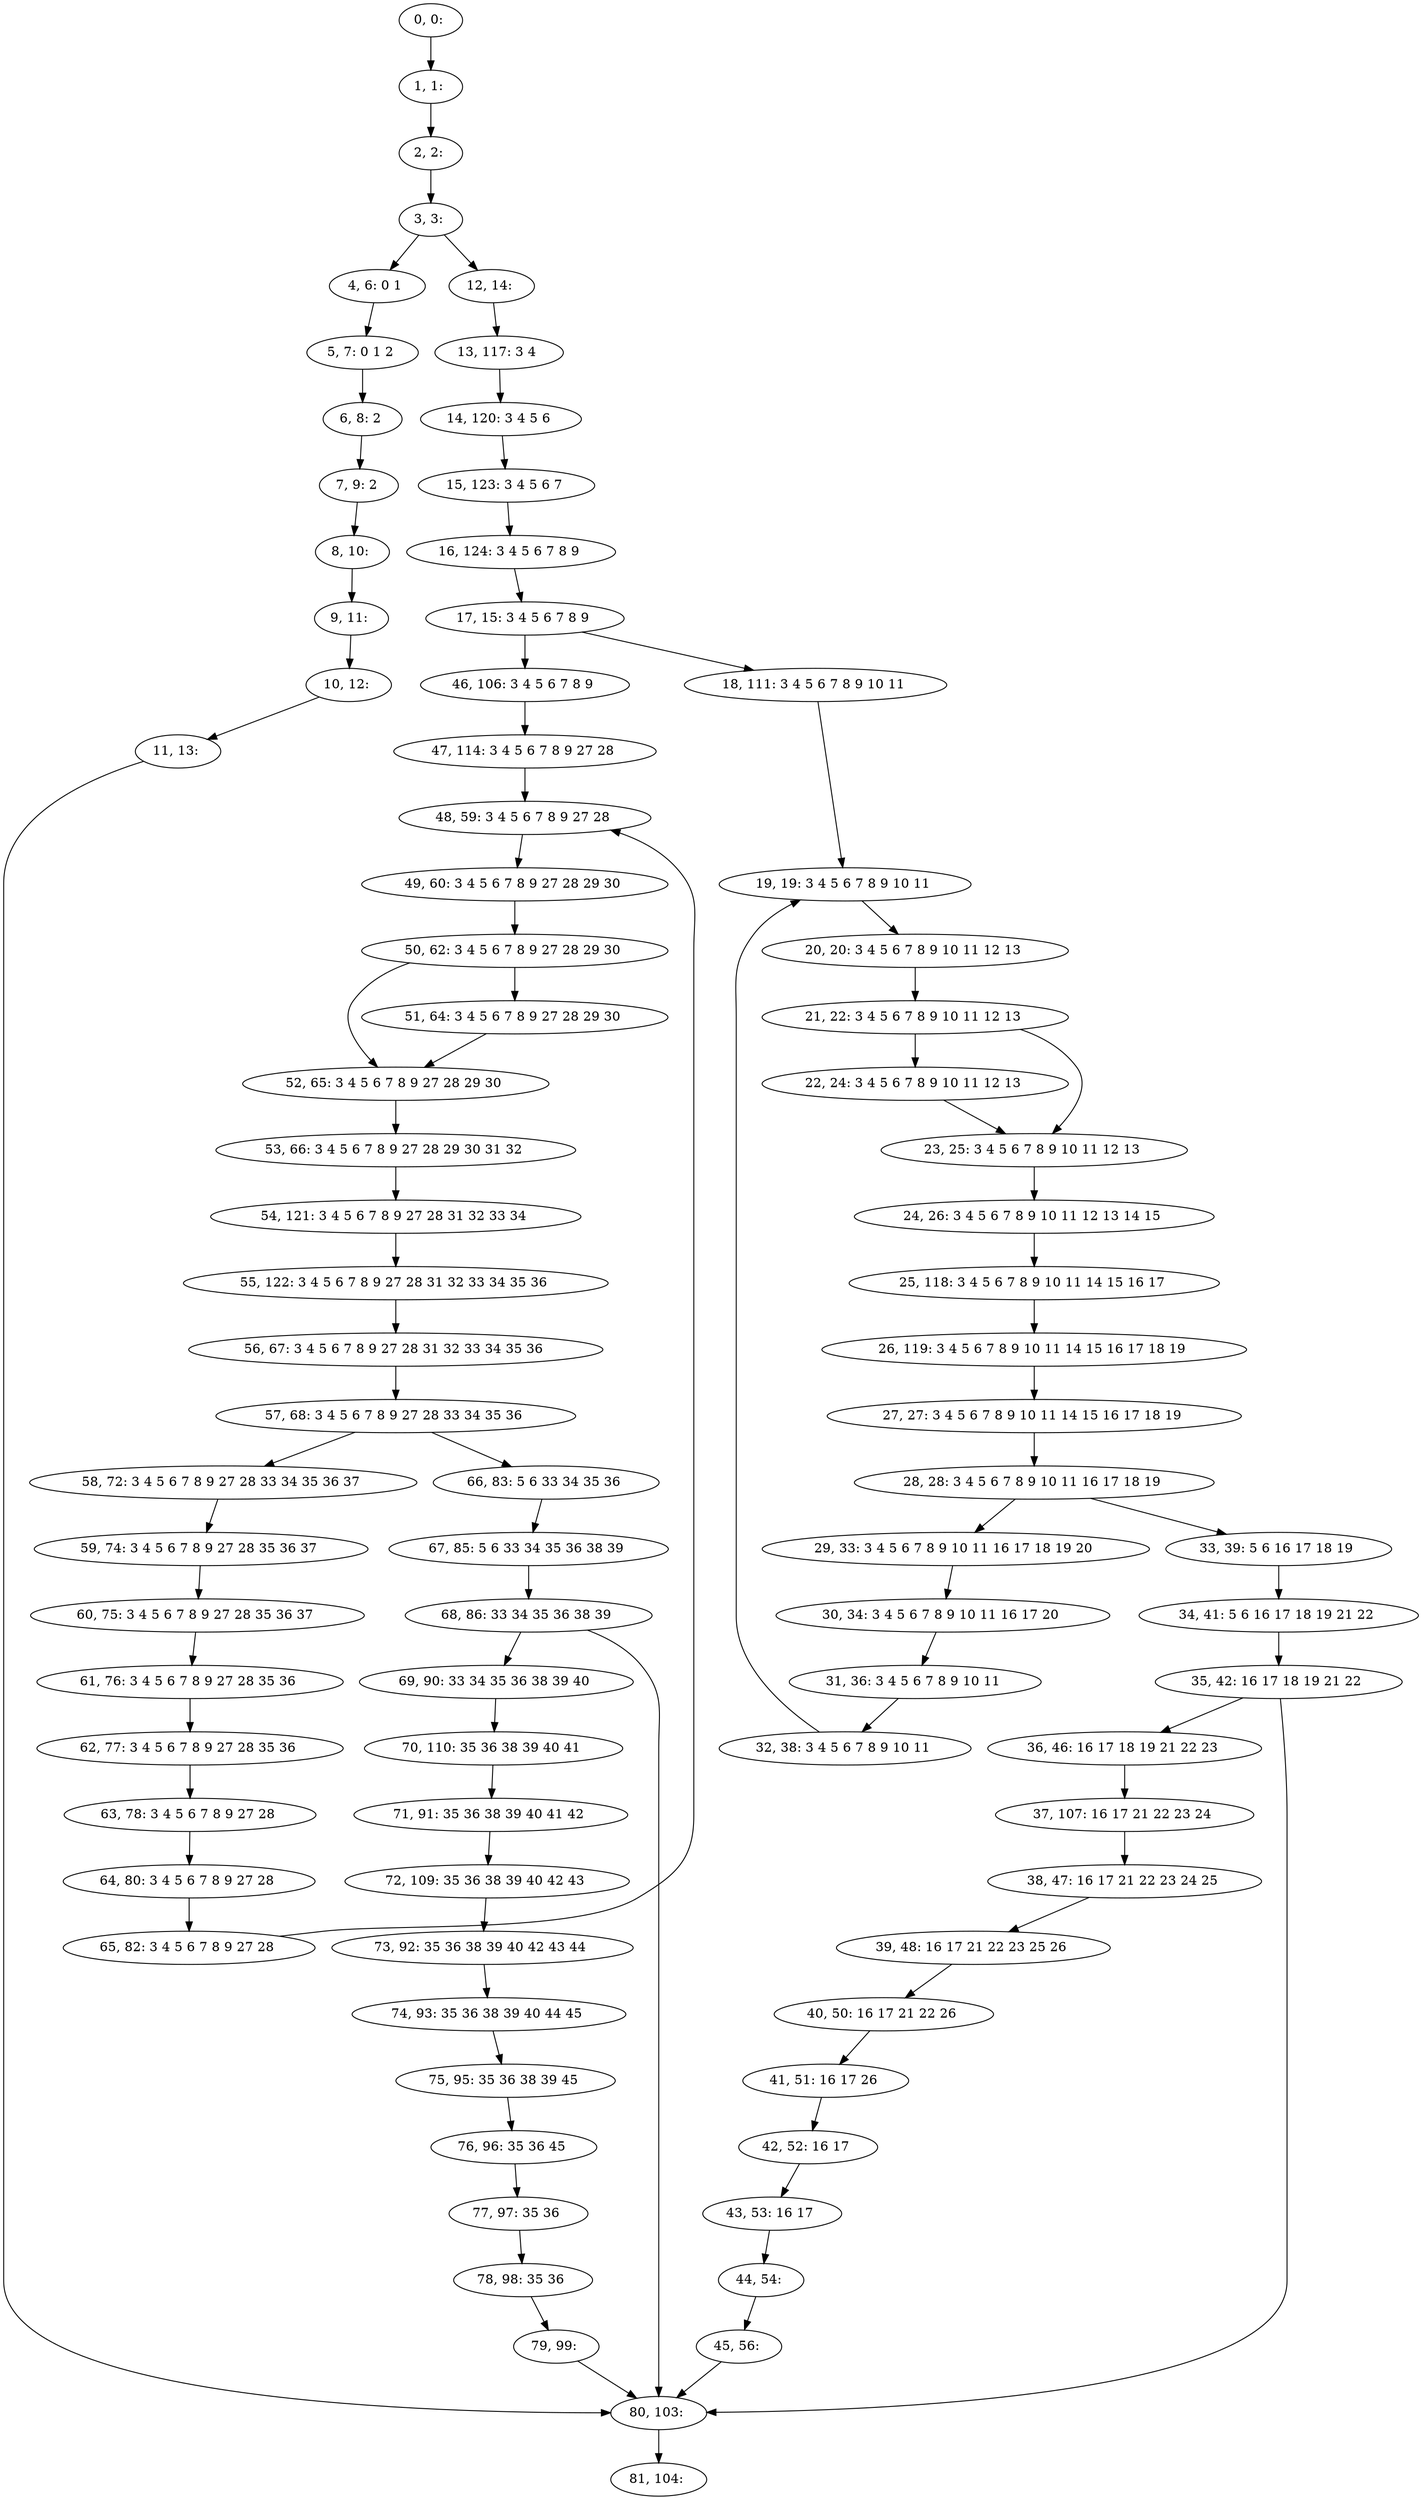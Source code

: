 digraph G {
0[label="0, 0: "];
1[label="1, 1: "];
2[label="2, 2: "];
3[label="3, 3: "];
4[label="4, 6: 0 1 "];
5[label="5, 7: 0 1 2 "];
6[label="6, 8: 2 "];
7[label="7, 9: 2 "];
8[label="8, 10: "];
9[label="9, 11: "];
10[label="10, 12: "];
11[label="11, 13: "];
12[label="12, 14: "];
13[label="13, 117: 3 4 "];
14[label="14, 120: 3 4 5 6 "];
15[label="15, 123: 3 4 5 6 7 "];
16[label="16, 124: 3 4 5 6 7 8 9 "];
17[label="17, 15: 3 4 5 6 7 8 9 "];
18[label="18, 111: 3 4 5 6 7 8 9 10 11 "];
19[label="19, 19: 3 4 5 6 7 8 9 10 11 "];
20[label="20, 20: 3 4 5 6 7 8 9 10 11 12 13 "];
21[label="21, 22: 3 4 5 6 7 8 9 10 11 12 13 "];
22[label="22, 24: 3 4 5 6 7 8 9 10 11 12 13 "];
23[label="23, 25: 3 4 5 6 7 8 9 10 11 12 13 "];
24[label="24, 26: 3 4 5 6 7 8 9 10 11 12 13 14 15 "];
25[label="25, 118: 3 4 5 6 7 8 9 10 11 14 15 16 17 "];
26[label="26, 119: 3 4 5 6 7 8 9 10 11 14 15 16 17 18 19 "];
27[label="27, 27: 3 4 5 6 7 8 9 10 11 14 15 16 17 18 19 "];
28[label="28, 28: 3 4 5 6 7 8 9 10 11 16 17 18 19 "];
29[label="29, 33: 3 4 5 6 7 8 9 10 11 16 17 18 19 20 "];
30[label="30, 34: 3 4 5 6 7 8 9 10 11 16 17 20 "];
31[label="31, 36: 3 4 5 6 7 8 9 10 11 "];
32[label="32, 38: 3 4 5 6 7 8 9 10 11 "];
33[label="33, 39: 5 6 16 17 18 19 "];
34[label="34, 41: 5 6 16 17 18 19 21 22 "];
35[label="35, 42: 16 17 18 19 21 22 "];
36[label="36, 46: 16 17 18 19 21 22 23 "];
37[label="37, 107: 16 17 21 22 23 24 "];
38[label="38, 47: 16 17 21 22 23 24 25 "];
39[label="39, 48: 16 17 21 22 23 25 26 "];
40[label="40, 50: 16 17 21 22 26 "];
41[label="41, 51: 16 17 26 "];
42[label="42, 52: 16 17 "];
43[label="43, 53: 16 17 "];
44[label="44, 54: "];
45[label="45, 56: "];
46[label="46, 106: 3 4 5 6 7 8 9 "];
47[label="47, 114: 3 4 5 6 7 8 9 27 28 "];
48[label="48, 59: 3 4 5 6 7 8 9 27 28 "];
49[label="49, 60: 3 4 5 6 7 8 9 27 28 29 30 "];
50[label="50, 62: 3 4 5 6 7 8 9 27 28 29 30 "];
51[label="51, 64: 3 4 5 6 7 8 9 27 28 29 30 "];
52[label="52, 65: 3 4 5 6 7 8 9 27 28 29 30 "];
53[label="53, 66: 3 4 5 6 7 8 9 27 28 29 30 31 32 "];
54[label="54, 121: 3 4 5 6 7 8 9 27 28 31 32 33 34 "];
55[label="55, 122: 3 4 5 6 7 8 9 27 28 31 32 33 34 35 36 "];
56[label="56, 67: 3 4 5 6 7 8 9 27 28 31 32 33 34 35 36 "];
57[label="57, 68: 3 4 5 6 7 8 9 27 28 33 34 35 36 "];
58[label="58, 72: 3 4 5 6 7 8 9 27 28 33 34 35 36 37 "];
59[label="59, 74: 3 4 5 6 7 8 9 27 28 35 36 37 "];
60[label="60, 75: 3 4 5 6 7 8 9 27 28 35 36 37 "];
61[label="61, 76: 3 4 5 6 7 8 9 27 28 35 36 "];
62[label="62, 77: 3 4 5 6 7 8 9 27 28 35 36 "];
63[label="63, 78: 3 4 5 6 7 8 9 27 28 "];
64[label="64, 80: 3 4 5 6 7 8 9 27 28 "];
65[label="65, 82: 3 4 5 6 7 8 9 27 28 "];
66[label="66, 83: 5 6 33 34 35 36 "];
67[label="67, 85: 5 6 33 34 35 36 38 39 "];
68[label="68, 86: 33 34 35 36 38 39 "];
69[label="69, 90: 33 34 35 36 38 39 40 "];
70[label="70, 110: 35 36 38 39 40 41 "];
71[label="71, 91: 35 36 38 39 40 41 42 "];
72[label="72, 109: 35 36 38 39 40 42 43 "];
73[label="73, 92: 35 36 38 39 40 42 43 44 "];
74[label="74, 93: 35 36 38 39 40 44 45 "];
75[label="75, 95: 35 36 38 39 45 "];
76[label="76, 96: 35 36 45 "];
77[label="77, 97: 35 36 "];
78[label="78, 98: 35 36 "];
79[label="79, 99: "];
80[label="80, 103: "];
81[label="81, 104: "];
0->1 ;
1->2 ;
2->3 ;
3->4 ;
3->12 ;
4->5 ;
5->6 ;
6->7 ;
7->8 ;
8->9 ;
9->10 ;
10->11 ;
11->80 ;
12->13 ;
13->14 ;
14->15 ;
15->16 ;
16->17 ;
17->18 ;
17->46 ;
18->19 ;
19->20 ;
20->21 ;
21->22 ;
21->23 ;
22->23 ;
23->24 ;
24->25 ;
25->26 ;
26->27 ;
27->28 ;
28->29 ;
28->33 ;
29->30 ;
30->31 ;
31->32 ;
32->19 ;
33->34 ;
34->35 ;
35->36 ;
35->80 ;
36->37 ;
37->38 ;
38->39 ;
39->40 ;
40->41 ;
41->42 ;
42->43 ;
43->44 ;
44->45 ;
45->80 ;
46->47 ;
47->48 ;
48->49 ;
49->50 ;
50->51 ;
50->52 ;
51->52 ;
52->53 ;
53->54 ;
54->55 ;
55->56 ;
56->57 ;
57->58 ;
57->66 ;
58->59 ;
59->60 ;
60->61 ;
61->62 ;
62->63 ;
63->64 ;
64->65 ;
65->48 ;
66->67 ;
67->68 ;
68->69 ;
68->80 ;
69->70 ;
70->71 ;
71->72 ;
72->73 ;
73->74 ;
74->75 ;
75->76 ;
76->77 ;
77->78 ;
78->79 ;
79->80 ;
80->81 ;
}
